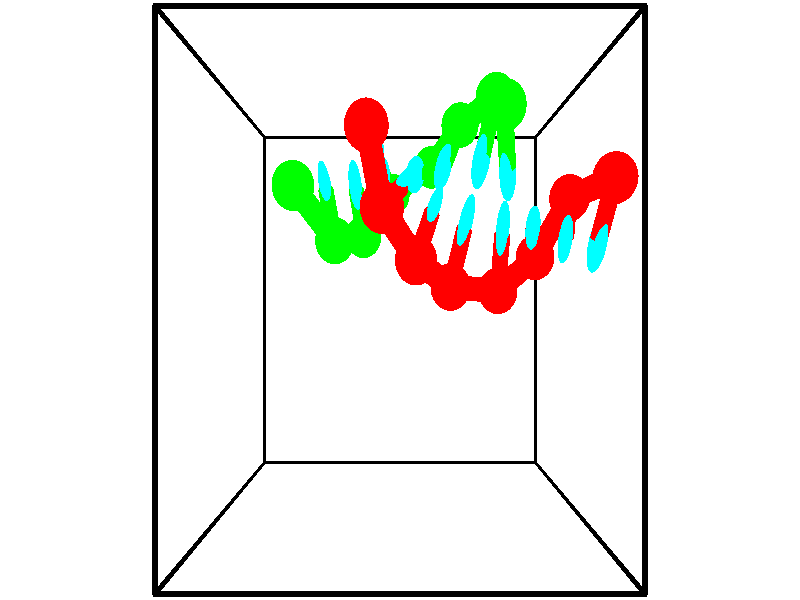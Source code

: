 // switches for output
#declare DRAW_BASES = 1; // possible values are 0, 1; only relevant for DNA ribbons
#declare DRAW_BASES_TYPE = 3; // possible values are 1, 2, 3; only relevant for DNA ribbons
#declare DRAW_FOG = 0; // set to 1 to enable fog

#include "colors.inc"

#include "transforms.inc"
background { rgb <1, 1, 1>}

#default {
   normal{
       ripples 0.25
       frequency 0.20
       turbulence 0.2
       lambda 5
   }
	finish {
		phong 0.1
		phong_size 40.
	}
}

// original window dimensions: 1024x640


// camera settings

camera {
	sky <-0, 1, 0>
	up <-0, 1, 0>
	right 1.6 * <1, 0, 0>
	location <2.5, 2.5, 11.1562>
	look_at <2.5, 2.5, 2.5>
	direction <0, 0, -8.6562>
	angle 67.0682
}


# declare cpy_camera_pos = <2.5, 2.5, 11.1562>;
# if (DRAW_FOG = 1)
fog {
	fog_type 2
	up vnormalize(cpy_camera_pos)
	color rgbt<1,1,1,0.3>
	distance 1e-5
	fog_alt 3e-3
	fog_offset 4
}
# end


// LIGHTS

# declare lum = 6;
global_settings {
	ambient_light rgb lum * <0.05, 0.05, 0.05>
	max_trace_level 15
}# declare cpy_direct_light_amount = 0.25;
light_source
{	1000 * <-1, -1, 1>,
	rgb lum * cpy_direct_light_amount
	parallel
}

light_source
{	1000 * <1, 1, -1>,
	rgb lum * cpy_direct_light_amount
	parallel
}

// strand 0

// nucleotide -1

// particle -1
sphere {
	<4.966355, 3.667151, 4.234909> 0.250000
	pigment { color rgbt <1,0,0,0> }
	no_shadow
}
cylinder {
	<4.910221, 3.317120, 4.049634>,  <4.876541, 3.107101, 3.938469>, 0.100000
	pigment { color rgbt <1,0,0,0> }
	no_shadow
}
cylinder {
	<4.910221, 3.317120, 4.049634>,  <4.966355, 3.667151, 4.234909>, 0.100000
	pigment { color rgbt <1,0,0,0> }
	no_shadow
}

// particle -1
sphere {
	<4.910221, 3.317120, 4.049634> 0.100000
	pigment { color rgbt <1,0,0,0> }
	no_shadow
}
sphere {
	0, 1
	scale<0.080000,0.200000,0.300000>
	matrix <-0.989989, 0.116905, 0.079081,
		-0.015053, 0.469649, -0.882725,
		-0.140336, -0.875079, -0.463188,
		4.868120, 3.054596, 3.910678>
	pigment { color rgbt <0,1,1,0> }
	no_shadow
}
cylinder {
	<4.661690, 3.586383, 3.453389>,  <4.966355, 3.667151, 4.234909>, 0.130000
	pigment { color rgbt <1,0,0,0> }
	no_shadow
}

// nucleotide -1

// particle -1
sphere {
	<4.661690, 3.586383, 3.453389> 0.250000
	pigment { color rgbt <1,0,0,0> }
	no_shadow
}
cylinder {
	<4.557270, 3.313858, 3.726933>,  <4.494618, 3.150343, 3.891060>, 0.100000
	pigment { color rgbt <1,0,0,0> }
	no_shadow
}
cylinder {
	<4.557270, 3.313858, 3.726933>,  <4.661690, 3.586383, 3.453389>, 0.100000
	pigment { color rgbt <1,0,0,0> }
	no_shadow
}

// particle -1
sphere {
	<4.557270, 3.313858, 3.726933> 0.100000
	pigment { color rgbt <1,0,0,0> }
	no_shadow
}
sphere {
	0, 1
	scale<0.080000,0.200000,0.300000>
	matrix <-0.965314, 0.187673, -0.181516,
		-0.004673, -0.707525, -0.706673,
		-0.261050, -0.681313, 0.683861,
		4.478955, 3.109464, 3.932092>
	pigment { color rgbt <0,1,1,0> }
	no_shadow
}
cylinder {
	<4.285750, 2.968660, 3.166732>,  <4.661690, 3.586383, 3.453389>, 0.130000
	pigment { color rgbt <1,0,0,0> }
	no_shadow
}

// nucleotide -1

// particle -1
sphere {
	<4.285750, 2.968660, 3.166732> 0.250000
	pigment { color rgbt <1,0,0,0> }
	no_shadow
}
cylinder {
	<4.192427, 3.119434, 3.525282>,  <4.136433, 3.209899, 3.740412>, 0.100000
	pigment { color rgbt <1,0,0,0> }
	no_shadow
}
cylinder {
	<4.192427, 3.119434, 3.525282>,  <4.285750, 2.968660, 3.166732>, 0.100000
	pigment { color rgbt <1,0,0,0> }
	no_shadow
}

// particle -1
sphere {
	<4.192427, 3.119434, 3.525282> 0.100000
	pigment { color rgbt <1,0,0,0> }
	no_shadow
}
sphere {
	0, 1
	scale<0.080000,0.200000,0.300000>
	matrix <-0.926104, 0.194922, -0.323013,
		-0.296478, -0.905497, 0.303604,
		-0.233309, 0.376935, 0.896374,
		4.122434, 3.232515, 3.794194>
	pigment { color rgbt <0,1,1,0> }
	no_shadow
}
cylinder {
	<3.762359, 2.597790, 3.357086>,  <4.285750, 2.968660, 3.166732>, 0.130000
	pigment { color rgbt <1,0,0,0> }
	no_shadow
}

// nucleotide -1

// particle -1
sphere {
	<3.762359, 2.597790, 3.357086> 0.250000
	pigment { color rgbt <1,0,0,0> }
	no_shadow
}
cylinder {
	<3.771646, 2.962198, 3.521768>,  <3.777219, 3.180843, 3.620577>, 0.100000
	pigment { color rgbt <1,0,0,0> }
	no_shadow
}
cylinder {
	<3.771646, 2.962198, 3.521768>,  <3.762359, 2.597790, 3.357086>, 0.100000
	pigment { color rgbt <1,0,0,0> }
	no_shadow
}

// particle -1
sphere {
	<3.771646, 2.962198, 3.521768> 0.100000
	pigment { color rgbt <1,0,0,0> }
	no_shadow
}
sphere {
	0, 1
	scale<0.080000,0.200000,0.300000>
	matrix <-0.962284, 0.132020, -0.237867,
		-0.271056, -0.390654, 0.879726,
		0.023218, 0.911021, 0.411705,
		3.778612, 3.235505, 3.645279>
	pigment { color rgbt <0,1,1,0> }
	no_shadow
}
cylinder {
	<3.133035, 2.635431, 3.583558>,  <3.762359, 2.597790, 3.357086>, 0.130000
	pigment { color rgbt <1,0,0,0> }
	no_shadow
}

// nucleotide -1

// particle -1
sphere {
	<3.133035, 2.635431, 3.583558> 0.250000
	pigment { color rgbt <1,0,0,0> }
	no_shadow
}
cylinder {
	<3.240910, 3.019466, 3.613225>,  <3.305634, 3.249887, 3.631026>, 0.100000
	pigment { color rgbt <1,0,0,0> }
	no_shadow
}
cylinder {
	<3.240910, 3.019466, 3.613225>,  <3.133035, 2.635431, 3.583558>, 0.100000
	pigment { color rgbt <1,0,0,0> }
	no_shadow
}

// particle -1
sphere {
	<3.240910, 3.019466, 3.613225> 0.100000
	pigment { color rgbt <1,0,0,0> }
	no_shadow
}
sphere {
	0, 1
	scale<0.080000,0.200000,0.300000>
	matrix <-0.937360, 0.279377, -0.208096,
		-0.220512, -0.013402, 0.975292,
		0.269686, 0.960088, 0.074169,
		3.321815, 3.307493, 3.635476>
	pigment { color rgbt <0,1,1,0> }
	no_shadow
}
cylinder {
	<2.689609, 2.893371, 4.013956>,  <3.133035, 2.635431, 3.583558>, 0.130000
	pigment { color rgbt <1,0,0,0> }
	no_shadow
}

// nucleotide -1

// particle -1
sphere {
	<2.689609, 2.893371, 4.013956> 0.250000
	pigment { color rgbt <1,0,0,0> }
	no_shadow
}
cylinder {
	<2.817400, 3.206493, 3.800359>,  <2.894075, 3.394367, 3.672201>, 0.100000
	pigment { color rgbt <1,0,0,0> }
	no_shadow
}
cylinder {
	<2.817400, 3.206493, 3.800359>,  <2.689609, 2.893371, 4.013956>, 0.100000
	pigment { color rgbt <1,0,0,0> }
	no_shadow
}

// particle -1
sphere {
	<2.817400, 3.206493, 3.800359> 0.100000
	pigment { color rgbt <1,0,0,0> }
	no_shadow
}
sphere {
	0, 1
	scale<0.080000,0.200000,0.300000>
	matrix <-0.921649, 0.387657, 0.016880,
		0.220219, 0.486760, 0.845321,
		0.319479, 0.782806, -0.533992,
		2.913244, 3.441335, 3.640161>
	pigment { color rgbt <0,1,1,0> }
	no_shadow
}
cylinder {
	<2.296138, 3.372503, 4.338149>,  <2.689609, 2.893371, 4.013956>, 0.130000
	pigment { color rgbt <1,0,0,0> }
	no_shadow
}

// nucleotide -1

// particle -1
sphere {
	<2.296138, 3.372503, 4.338149> 0.250000
	pigment { color rgbt <1,0,0,0> }
	no_shadow
}
cylinder {
	<2.426027, 3.537889, 3.997890>,  <2.503961, 3.637122, 3.793735>, 0.100000
	pigment { color rgbt <1,0,0,0> }
	no_shadow
}
cylinder {
	<2.426027, 3.537889, 3.997890>,  <2.296138, 3.372503, 4.338149>, 0.100000
	pigment { color rgbt <1,0,0,0> }
	no_shadow
}

// particle -1
sphere {
	<2.426027, 3.537889, 3.997890> 0.100000
	pigment { color rgbt <1,0,0,0> }
	no_shadow
}
sphere {
	0, 1
	scale<0.080000,0.200000,0.300000>
	matrix <-0.869631, 0.484150, -0.096644,
		0.371881, 0.771131, 0.516779,
		0.324723, 0.413467, -0.850646,
		2.523444, 3.661930, 3.742697>
	pigment { color rgbt <0,1,1,0> }
	no_shadow
}
cylinder {
	<2.123378, 4.129299, 4.401022>,  <2.296138, 3.372503, 4.338149>, 0.130000
	pigment { color rgbt <1,0,0,0> }
	no_shadow
}

// nucleotide -1

// particle -1
sphere {
	<2.123378, 4.129299, 4.401022> 0.250000
	pigment { color rgbt <1,0,0,0> }
	no_shadow
}
cylinder {
	<2.165031, 4.027863, 4.016346>,  <2.190024, 3.967001, 3.785540>, 0.100000
	pigment { color rgbt <1,0,0,0> }
	no_shadow
}
cylinder {
	<2.165031, 4.027863, 4.016346>,  <2.123378, 4.129299, 4.401022>, 0.100000
	pigment { color rgbt <1,0,0,0> }
	no_shadow
}

// particle -1
sphere {
	<2.165031, 4.027863, 4.016346> 0.100000
	pigment { color rgbt <1,0,0,0> }
	no_shadow
}
sphere {
	0, 1
	scale<0.080000,0.200000,0.300000>
	matrix <-0.929544, 0.319065, -0.184788,
		0.353702, 0.913175, -0.202499,
		0.104134, -0.253591, -0.961690,
		2.196272, 3.951785, 3.727839>
	pigment { color rgbt <0,1,1,0> }
	no_shadow
}
// strand 1

// nucleotide -1

// particle -1
sphere {
	<1.229777, 3.632234, 3.989310> 0.250000
	pigment { color rgbt <0,1,0,0> }
	no_shadow
}
cylinder {
	<1.155586, 3.715545, 3.605181>,  <1.111072, 3.765532, 3.374703>, 0.100000
	pigment { color rgbt <0,1,0,0> }
	no_shadow
}
cylinder {
	<1.155586, 3.715545, 3.605181>,  <1.229777, 3.632234, 3.989310>, 0.100000
	pigment { color rgbt <0,1,0,0> }
	no_shadow
}

// particle -1
sphere {
	<1.155586, 3.715545, 3.605181> 0.100000
	pigment { color rgbt <0,1,0,0> }
	no_shadow
}
sphere {
	0, 1
	scale<0.080000,0.200000,0.300000>
	matrix <0.982558, 0.026009, -0.184131,
		-0.013373, -0.977724, -0.209469,
		-0.185477, 0.208278, -0.960322,
		1.099943, 3.778029, 3.317084>
	pigment { color rgbt <0,1,1,0> }
	no_shadow
}
cylinder {
	<1.665536, 3.131430, 3.428538>,  <1.229777, 3.632234, 3.989310>, 0.130000
	pigment { color rgbt <0,1,0,0> }
	no_shadow
}

// nucleotide -1

// particle -1
sphere {
	<1.665536, 3.131430, 3.428538> 0.250000
	pigment { color rgbt <0,1,0,0> }
	no_shadow
}
cylinder {
	<1.575882, 3.492440, 3.281454>,  <1.522090, 3.709046, 3.193203>, 0.100000
	pigment { color rgbt <0,1,0,0> }
	no_shadow
}
cylinder {
	<1.575882, 3.492440, 3.281454>,  <1.665536, 3.131430, 3.428538>, 0.100000
	pigment { color rgbt <0,1,0,0> }
	no_shadow
}

// particle -1
sphere {
	<1.575882, 3.492440, 3.281454> 0.100000
	pigment { color rgbt <0,1,0,0> }
	no_shadow
}
sphere {
	0, 1
	scale<0.080000,0.200000,0.300000>
	matrix <0.974039, 0.219766, -0.054312,
		0.031792, -0.370338, -0.928353,
		-0.224134, 0.902526, -0.367711,
		1.508642, 3.763198, 3.171141>
	pigment { color rgbt <0,1,1,0> }
	no_shadow
}
cylinder {
	<1.986377, 3.241430, 2.663862>,  <1.665536, 3.131430, 3.428538>, 0.130000
	pigment { color rgbt <0,1,0,0> }
	no_shadow
}

// nucleotide -1

// particle -1
sphere {
	<1.986377, 3.241430, 2.663862> 0.250000
	pigment { color rgbt <0,1,0,0> }
	no_shadow
}
cylinder {
	<1.940918, 3.544052, 2.921453>,  <1.913643, 3.725625, 3.076009>, 0.100000
	pigment { color rgbt <0,1,0,0> }
	no_shadow
}
cylinder {
	<1.940918, 3.544052, 2.921453>,  <1.986377, 3.241430, 2.663862>, 0.100000
	pigment { color rgbt <0,1,0,0> }
	no_shadow
}

// particle -1
sphere {
	<1.940918, 3.544052, 2.921453> 0.100000
	pigment { color rgbt <0,1,0,0> }
	no_shadow
}
sphere {
	0, 1
	scale<0.080000,0.200000,0.300000>
	matrix <0.993520, 0.085526, 0.074855,
		0.001555, 0.648314, -0.761371,
		-0.113647, 0.756554, 0.643980,
		1.906824, 3.771019, 3.114647>
	pigment { color rgbt <0,1,1,0> }
	no_shadow
}
cylinder {
	<2.389575, 3.771786, 2.416800>,  <1.986377, 3.241430, 2.663862>, 0.130000
	pigment { color rgbt <0,1,0,0> }
	no_shadow
}

// nucleotide -1

// particle -1
sphere {
	<2.389575, 3.771786, 2.416800> 0.250000
	pigment { color rgbt <0,1,0,0> }
	no_shadow
}
cylinder {
	<2.328163, 3.833913, 2.807144>,  <2.291316, 3.871189, 3.041351>, 0.100000
	pigment { color rgbt <0,1,0,0> }
	no_shadow
}
cylinder {
	<2.328163, 3.833913, 2.807144>,  <2.389575, 3.771786, 2.416800>, 0.100000
	pigment { color rgbt <0,1,0,0> }
	no_shadow
}

// particle -1
sphere {
	<2.328163, 3.833913, 2.807144> 0.100000
	pigment { color rgbt <0,1,0,0> }
	no_shadow
}
sphere {
	0, 1
	scale<0.080000,0.200000,0.300000>
	matrix <0.988070, 0.012069, 0.153529,
		0.012069, 0.987791, -0.155318,
		-0.153529, 0.155318, 0.975861,
		2.282104, 3.880508, 3.099903>
	pigment { color rgbt <0,1,1,0> }
	no_shadow
}
cylinder {
	<2.951172, 4.071704, 2.569830>,  <2.389575, 3.771786, 2.416800>, 0.130000
	pigment { color rgbt <0,1,0,0> }
	no_shadow
}

// nucleotide -1

// particle -1
sphere {
	<2.951172, 4.071704, 2.569830> 0.250000
	pigment { color rgbt <0,1,0,0> }
	no_shadow
}
cylinder {
	<2.809219, 3.960715, 2.926945>,  <2.724048, 3.894121, 3.141213>, 0.100000
	pigment { color rgbt <0,1,0,0> }
	no_shadow
}
cylinder {
	<2.809219, 3.960715, 2.926945>,  <2.951172, 4.071704, 2.569830>, 0.100000
	pigment { color rgbt <0,1,0,0> }
	no_shadow
}

// particle -1
sphere {
	<2.809219, 3.960715, 2.926945> 0.100000
	pigment { color rgbt <0,1,0,0> }
	no_shadow
}
sphere {
	0, 1
	scale<0.080000,0.200000,0.300000>
	matrix <0.934906, -0.102190, 0.339864,
		-0.003070, 0.955283, 0.295676,
		-0.354882, -0.277473, 0.892787,
		2.702755, 3.877473, 3.194781>
	pigment { color rgbt <0,1,1,0> }
	no_shadow
}
cylinder {
	<3.311430, 4.469378, 2.994999>,  <2.951172, 4.071704, 2.569830>, 0.130000
	pigment { color rgbt <0,1,0,0> }
	no_shadow
}

// nucleotide -1

// particle -1
sphere {
	<3.311430, 4.469378, 2.994999> 0.250000
	pigment { color rgbt <0,1,0,0> }
	no_shadow
}
cylinder {
	<3.169617, 4.161556, 3.207449>,  <3.084529, 3.976863, 3.334919>, 0.100000
	pigment { color rgbt <0,1,0,0> }
	no_shadow
}
cylinder {
	<3.169617, 4.161556, 3.207449>,  <3.311430, 4.469378, 2.994999>, 0.100000
	pigment { color rgbt <0,1,0,0> }
	no_shadow
}

// particle -1
sphere {
	<3.169617, 4.161556, 3.207449> 0.100000
	pigment { color rgbt <0,1,0,0> }
	no_shadow
}
sphere {
	0, 1
	scale<0.080000,0.200000,0.300000>
	matrix <0.921692, -0.191971, 0.337092,
		-0.157449, 0.609044, 0.777351,
		-0.354533, -0.769553, 0.531125,
		3.063257, 3.930690, 3.366786>
	pigment { color rgbt <0,1,1,0> }
	no_shadow
}
cylinder {
	<3.697631, 4.617293, 3.602428>,  <3.311430, 4.469378, 2.994999>, 0.130000
	pigment { color rgbt <0,1,0,0> }
	no_shadow
}

// nucleotide -1

// particle -1
sphere {
	<3.697631, 4.617293, 3.602428> 0.250000
	pigment { color rgbt <0,1,0,0> }
	no_shadow
}
cylinder {
	<3.592072, 4.232146, 3.625217>,  <3.528736, 4.001058, 3.638891>, 0.100000
	pigment { color rgbt <0,1,0,0> }
	no_shadow
}
cylinder {
	<3.592072, 4.232146, 3.625217>,  <3.697631, 4.617293, 3.602428>, 0.100000
	pigment { color rgbt <0,1,0,0> }
	no_shadow
}

// particle -1
sphere {
	<3.592072, 4.232146, 3.625217> 0.100000
	pigment { color rgbt <0,1,0,0> }
	no_shadow
}
sphere {
	0, 1
	scale<0.080000,0.200000,0.300000>
	matrix <0.859036, -0.207757, 0.467861,
		-0.438651, 0.172409, 0.881964,
		-0.263898, -0.962867, 0.056973,
		3.512902, 3.943286, 3.642309>
	pigment { color rgbt <0,1,1,0> }
	no_shadow
}
cylinder {
	<3.689196, 4.349573, 4.271815>,  <3.697631, 4.617293, 3.602428>, 0.130000
	pigment { color rgbt <0,1,0,0> }
	no_shadow
}

// nucleotide -1

// particle -1
sphere {
	<3.689196, 4.349573, 4.271815> 0.250000
	pigment { color rgbt <0,1,0,0> }
	no_shadow
}
cylinder {
	<3.752338, 4.020511, 4.053341>,  <3.790224, 3.823074, 3.922256>, 0.100000
	pigment { color rgbt <0,1,0,0> }
	no_shadow
}
cylinder {
	<3.752338, 4.020511, 4.053341>,  <3.689196, 4.349573, 4.271815>, 0.100000
	pigment { color rgbt <0,1,0,0> }
	no_shadow
}

// particle -1
sphere {
	<3.752338, 4.020511, 4.053341> 0.100000
	pigment { color rgbt <0,1,0,0> }
	no_shadow
}
sphere {
	0, 1
	scale<0.080000,0.200000,0.300000>
	matrix <0.876217, -0.138356, 0.461629,
		-0.455329, -0.551449, 0.698984,
		0.157856, -0.822655, -0.546187,
		3.799695, 3.773715, 3.889485>
	pigment { color rgbt <0,1,1,0> }
	no_shadow
}
// box output
cylinder {
	<0.000000, 0.000000, 0.000000>,  <5.000000, 0.000000, 0.000000>, 0.025000
	pigment { color rgbt <0,0,0,0> }
	no_shadow
}
cylinder {
	<0.000000, 0.000000, 0.000000>,  <0.000000, 5.000000, 0.000000>, 0.025000
	pigment { color rgbt <0,0,0,0> }
	no_shadow
}
cylinder {
	<0.000000, 0.000000, 0.000000>,  <0.000000, 0.000000, 5.000000>, 0.025000
	pigment { color rgbt <0,0,0,0> }
	no_shadow
}
cylinder {
	<5.000000, 5.000000, 5.000000>,  <0.000000, 5.000000, 5.000000>, 0.025000
	pigment { color rgbt <0,0,0,0> }
	no_shadow
}
cylinder {
	<5.000000, 5.000000, 5.000000>,  <5.000000, 0.000000, 5.000000>, 0.025000
	pigment { color rgbt <0,0,0,0> }
	no_shadow
}
cylinder {
	<5.000000, 5.000000, 5.000000>,  <5.000000, 5.000000, 0.000000>, 0.025000
	pigment { color rgbt <0,0,0,0> }
	no_shadow
}
cylinder {
	<0.000000, 0.000000, 5.000000>,  <0.000000, 5.000000, 5.000000>, 0.025000
	pigment { color rgbt <0,0,0,0> }
	no_shadow
}
cylinder {
	<0.000000, 0.000000, 5.000000>,  <5.000000, 0.000000, 5.000000>, 0.025000
	pigment { color rgbt <0,0,0,0> }
	no_shadow
}
cylinder {
	<5.000000, 5.000000, 0.000000>,  <0.000000, 5.000000, 0.000000>, 0.025000
	pigment { color rgbt <0,0,0,0> }
	no_shadow
}
cylinder {
	<5.000000, 5.000000, 0.000000>,  <5.000000, 0.000000, 0.000000>, 0.025000
	pigment { color rgbt <0,0,0,0> }
	no_shadow
}
cylinder {
	<5.000000, 0.000000, 5.000000>,  <5.000000, 0.000000, 0.000000>, 0.025000
	pigment { color rgbt <0,0,0,0> }
	no_shadow
}
cylinder {
	<0.000000, 5.000000, 0.000000>,  <0.000000, 5.000000, 5.000000>, 0.025000
	pigment { color rgbt <0,0,0,0> }
	no_shadow
}
// end of box output
